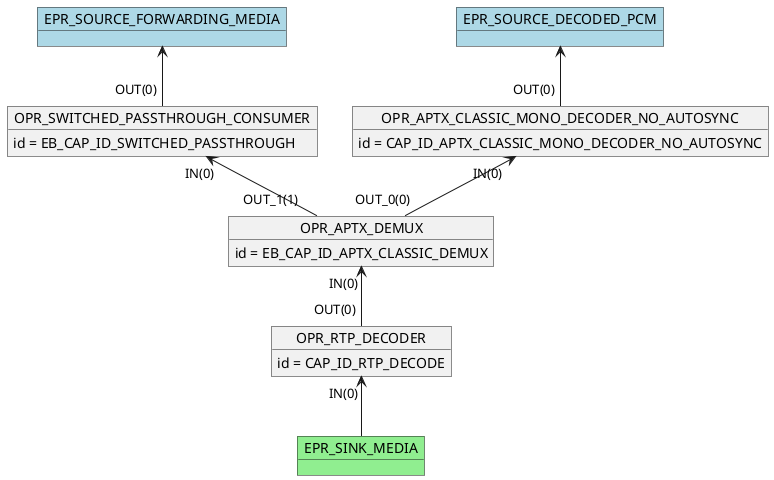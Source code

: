 @startuml

        object OPR_RTP_DECODER
        OPR_RTP_DECODER : id = CAP_ID_RTP_DECODE
        object OPR_APTX_DEMUX
        OPR_APTX_DEMUX : id = EB_CAP_ID_APTX_CLASSIC_DEMUX
        object OPR_SWITCHED_PASSTHROUGH_CONSUMER
        OPR_SWITCHED_PASSTHROUGH_CONSUMER : id = EB_CAP_ID_SWITCHED_PASSTHROUGH
        object OPR_APTX_CLASSIC_MONO_DECODER_NO_AUTOSYNC
        OPR_APTX_CLASSIC_MONO_DECODER_NO_AUTOSYNC : id = CAP_ID_APTX_CLASSIC_MONO_DECODER_NO_AUTOSYNC
        OPR_APTX_DEMUX "IN(0)"<-- "OUT(0)" OPR_RTP_DECODER
        OPR_APTX_CLASSIC_MONO_DECODER_NO_AUTOSYNC "IN(0)"<-- "OUT_0(0)" OPR_APTX_DEMUX
        OPR_SWITCHED_PASSTHROUGH_CONSUMER "IN(0)"<-- "OUT_1(1)" OPR_APTX_DEMUX
        object EPR_SINK_MEDIA #lightgreen
        OPR_RTP_DECODER "IN(0)" <-- EPR_SINK_MEDIA
        object EPR_SOURCE_FORWARDING_MEDIA #lightblue
        EPR_SOURCE_FORWARDING_MEDIA <-- "OUT(0)" OPR_SWITCHED_PASSTHROUGH_CONSUMER
        object EPR_SOURCE_DECODED_PCM #lightblue
        EPR_SOURCE_DECODED_PCM <-- "OUT(0)" OPR_APTX_CLASSIC_MONO_DECODER_NO_AUTOSYNC
    @enduml
